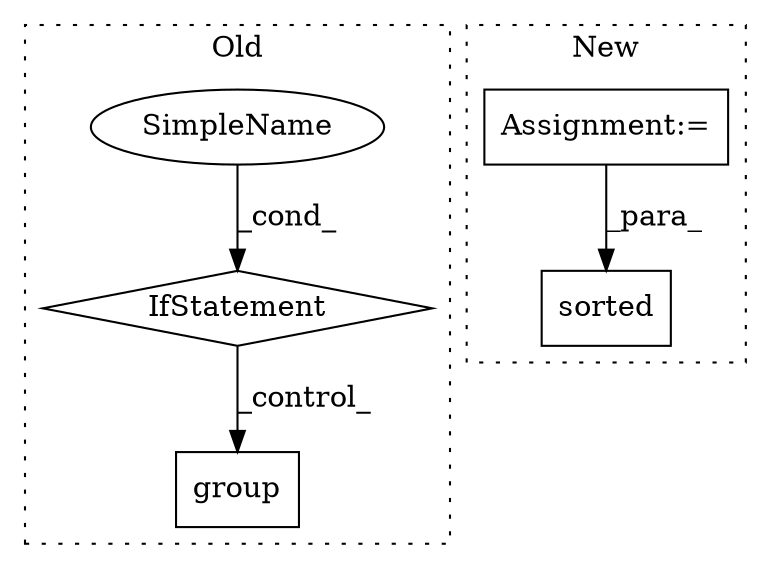 digraph G {
subgraph cluster0 {
1 [label="group" a="32" s="1640,1647" l="6,1" shape="box"];
3 [label="IfStatement" a="25" s="1561,1574" l="4,2" shape="diamond"];
4 [label="SimpleName" a="42" s="" l="" shape="ellipse"];
label = "Old";
style="dotted";
}
subgraph cluster1 {
2 [label="sorted" a="32" s="1553,1595" l="7,1" shape="box"];
5 [label="Assignment:=" a="7" s="1417" l="1" shape="box"];
label = "New";
style="dotted";
}
3 -> 1 [label="_control_"];
4 -> 3 [label="_cond_"];
5 -> 2 [label="_para_"];
}